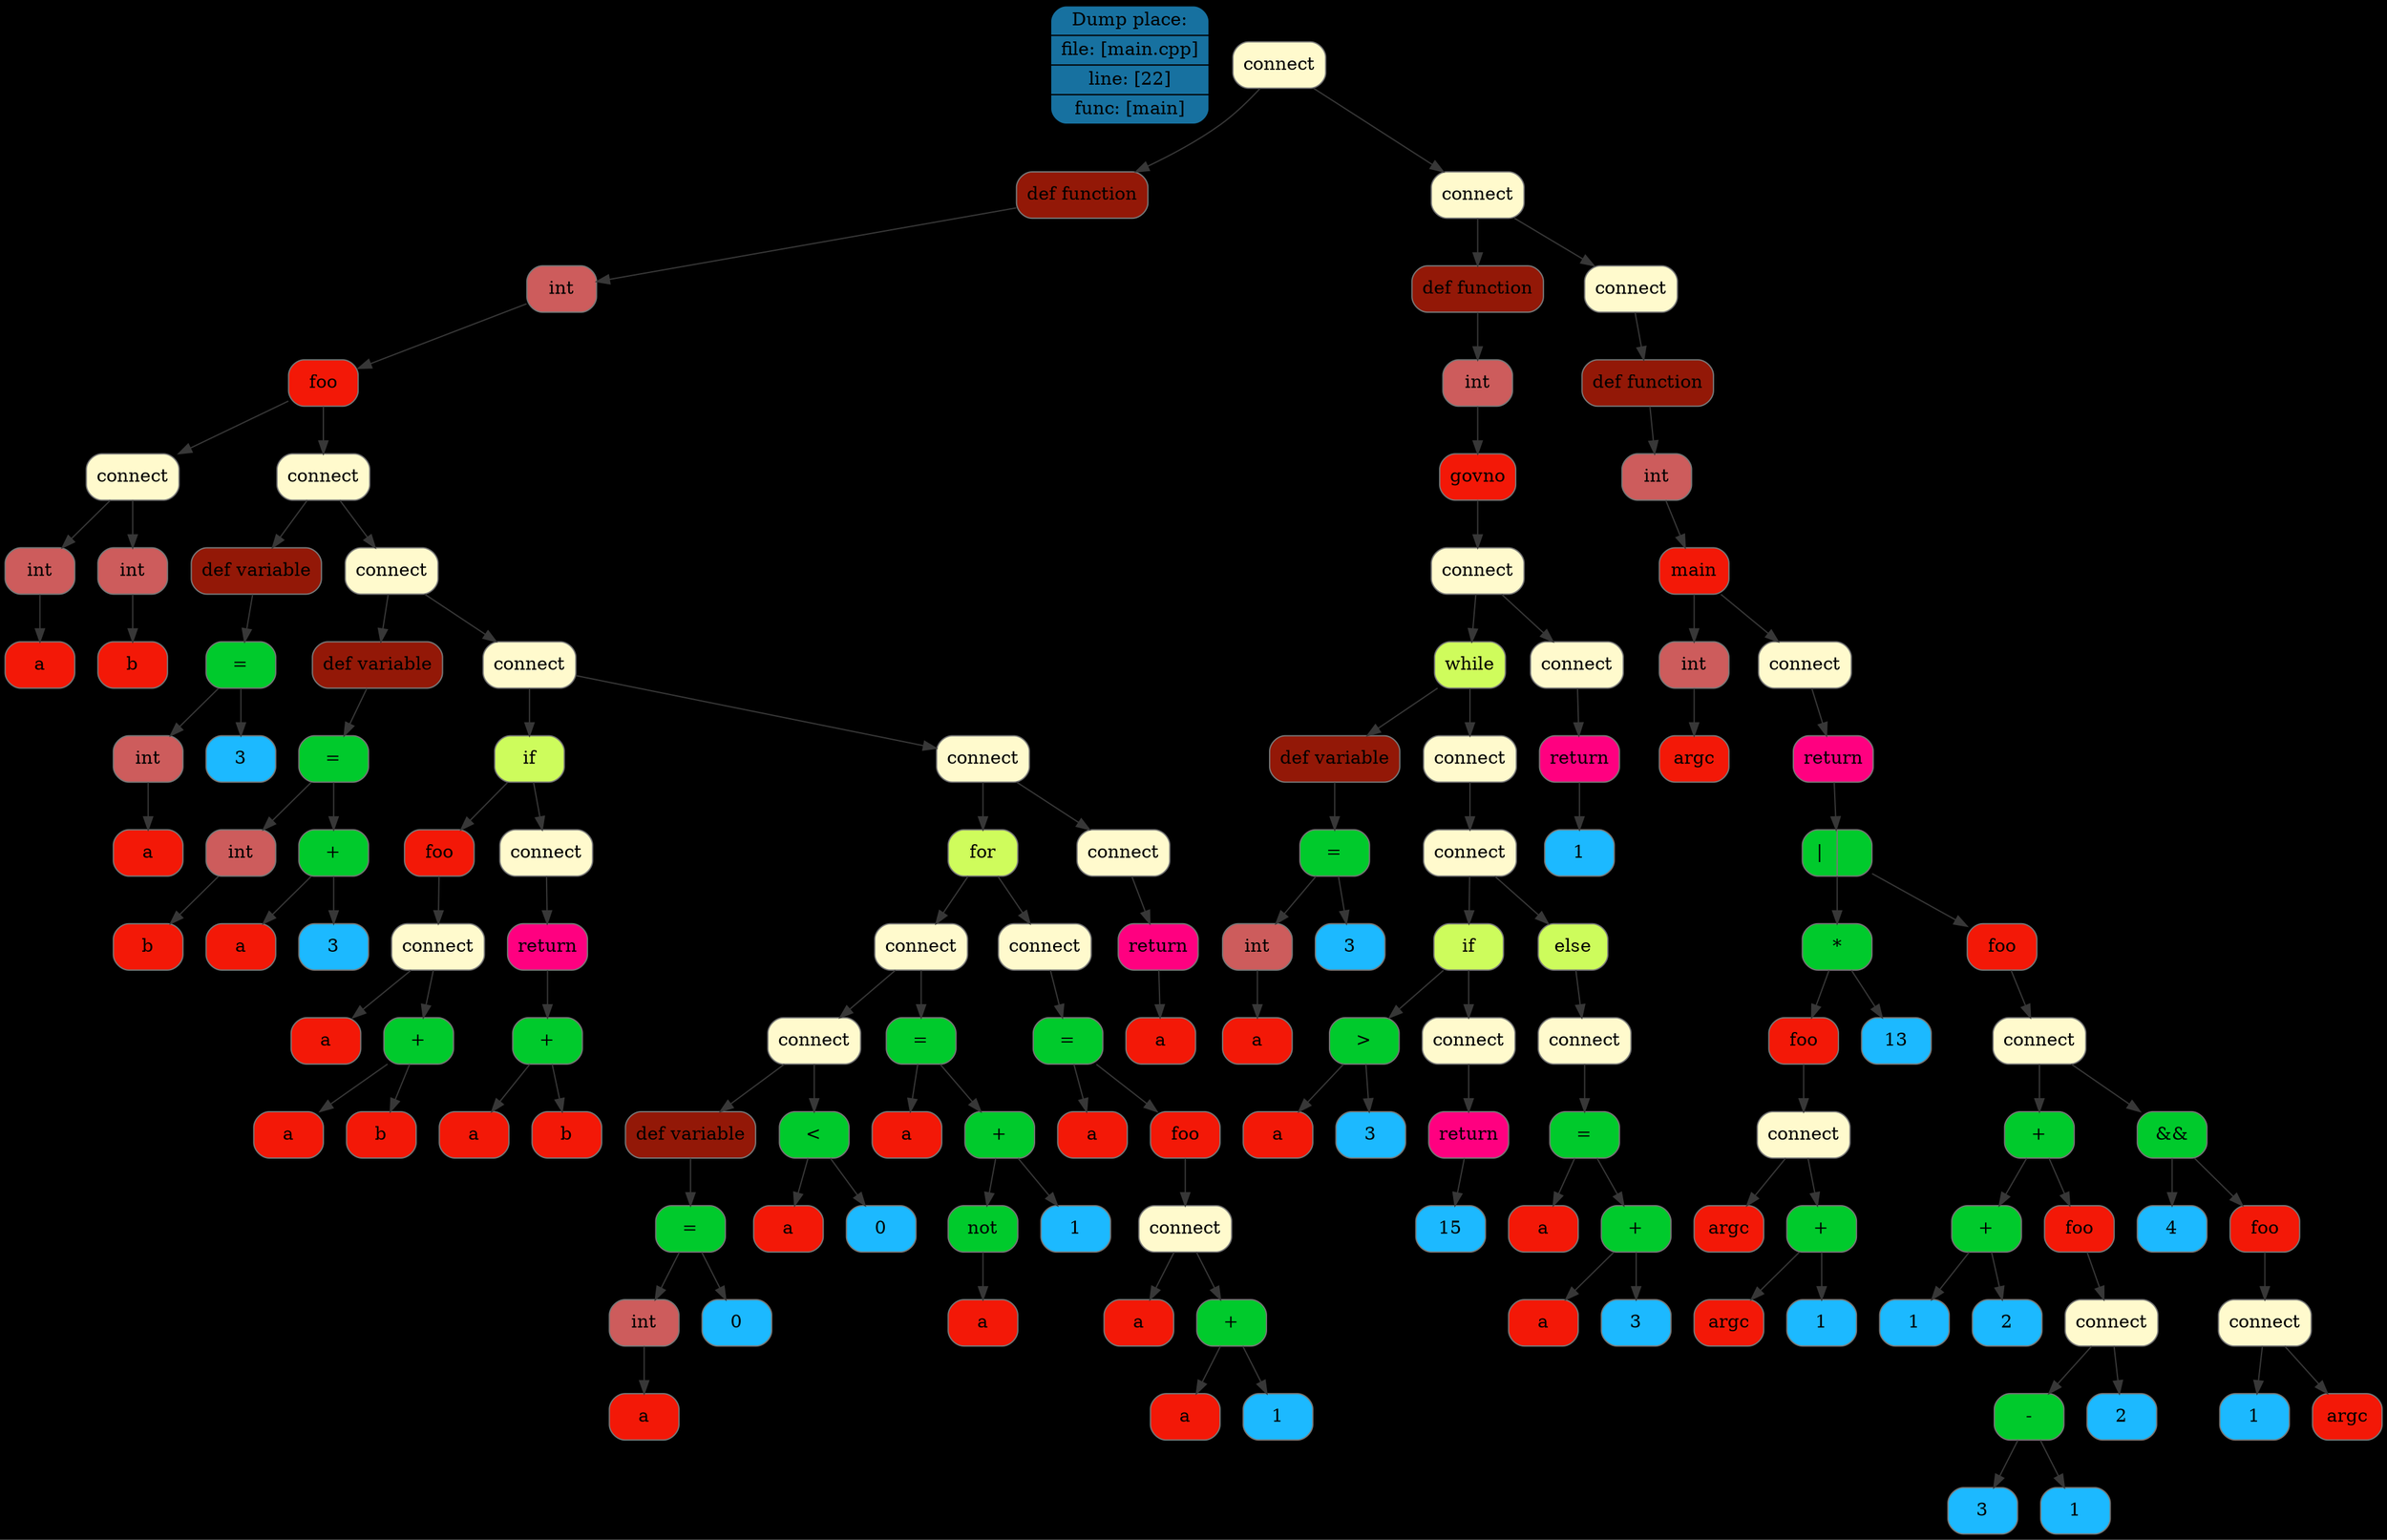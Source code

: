 digraph G{
rankdir=TB
graph [bgcolor="#000000"];
place[shape=Mrecord, style=filled, fillcolor="#1771a0", pos="0,1!",label = " { Dump place: | file: [main.cpp] | line: [22] | func: [main] } "color = "#000000"];
node0x507000003970[shape=Mrecord, style=filled, fillcolor="#FFFACD"label = "connect", color = "#777777"];
node0x507000003900[shape=Mrecord, style=filled, fillcolor="#931807"label = "def function", color = "#777777"];
node0x507000000090[shape=Mrecord, style=filled, fillcolor="#CD5C5C"label = "int", color = "#777777"];
node0x507000000100[shape=Mrecord, style=filled, fillcolor="#f31807"label = "foo", color = "#777777"];
node0x507000000330[shape=Mrecord, style=filled, fillcolor="#FFFACD"label = "connect", color = "#777777"];
node0x507000000170[shape=Mrecord, style=filled, fillcolor="#CD5C5C"label = "int", color = "#777777"];
node0x5070000001e0[shape=Mrecord, style=filled, fillcolor="#f31807"label = "a", color = "#777777"];
node0x507000000250[shape=Mrecord, style=filled, fillcolor="#CD5C5C"label = "int", color = "#777777"];
node0x5070000002c0[shape=Mrecord, style=filled, fillcolor="#f31807"label = "b", color = "#777777"];
node0x507000001c20[shape=Mrecord, style=filled, fillcolor="#FFFACD"label = "connect", color = "#777777"];
node0x507000000560[shape=Mrecord, style=filled, fillcolor="#931807"label = "def variable", color = "#777777"];
node0x5070000004f0[shape=Mrecord, style=filled, fillcolor="#00ca2c"label = "\=", color = "#777777"];
node0x5070000003a0[shape=Mrecord, style=filled, fillcolor="#CD5C5C"label = "int", color = "#777777"];
node0x507000000410[shape=Mrecord, style=filled, fillcolor="#f31807"label = "a", color = "#777777"];
node0x507000000480[shape=Mrecord, style=filled, fillcolor="#1cb9ff"label = "3", color = "#777777"];
node0x507000001bb0[shape=Mrecord, style=filled, fillcolor="#FFFACD"label = "connect", color = "#777777"];
node0x507000000870[shape=Mrecord, style=filled, fillcolor="#931807"label = "def variable", color = "#777777"];
node0x507000000800[shape=Mrecord, style=filled, fillcolor="#00ca2c"label = "\=", color = "#777777"];
node0x5070000005d0[shape=Mrecord, style=filled, fillcolor="#CD5C5C"label = "int", color = "#777777"];
node0x507000000640[shape=Mrecord, style=filled, fillcolor="#f31807"label = "b", color = "#777777"];
node0x507000000790[shape=Mrecord, style=filled, fillcolor="#00ca2c"label = "\+", color = "#777777"];
node0x5070000006b0[shape=Mrecord, style=filled, fillcolor="#f31807"label = "a", color = "#777777"];
node0x507000000720[shape=Mrecord, style=filled, fillcolor="#1cb9ff"label = "3", color = "#777777"];
node0x507000001b40[shape=Mrecord, style=filled, fillcolor="#FFFACD"label = "connect", color = "#777777"];
node0x507000000db0[shape=Mrecord, style=filled, fillcolor="#CDFC5C"label = "if", color = "#777777"];
node0x5070000008e0[shape=Mrecord, style=filled, fillcolor="#f31807"label = "foo", color = "#777777"];
node0x507000000b10[shape=Mrecord, style=filled, fillcolor="#FFFACD"label = "connect", color = "#777777"];
node0x507000000950[shape=Mrecord, style=filled, fillcolor="#f31807"label = "a", color = "#777777"];
node0x507000000aa0[shape=Mrecord, style=filled, fillcolor="#00ca2c"label = "\+", color = "#777777"];
node0x5070000009c0[shape=Mrecord, style=filled, fillcolor="#f31807"label = "a", color = "#777777"];
node0x507000000a30[shape=Mrecord, style=filled, fillcolor="#f31807"label = "b", color = "#777777"];
node0x507000000d40[shape=Mrecord, style=filled, fillcolor="#FFFACD"label = "connect", color = "#777777"];
node0x507000000cd0[shape=Mrecord, style=filled, fillcolor="#FF0080"label = "return", color = "#777777"];
node0x507000000c60[shape=Mrecord, style=filled, fillcolor="#00ca2c"label = "\+", color = "#777777"];
node0x507000000b80[shape=Mrecord, style=filled, fillcolor="#f31807"label = "a", color = "#777777"];
node0x507000000bf0[shape=Mrecord, style=filled, fillcolor="#f31807"label = "b", color = "#777777"];
node0x507000001ad0[shape=Mrecord, style=filled, fillcolor="#FFFACD"label = "connect", color = "#777777"];
node0x507000001910[shape=Mrecord, style=filled, fillcolor="#CFFC5C"label = "for", color = "#777777"];
node0x5070000018a0[shape=Mrecord, style=filled, fillcolor="#FFFACD"label = "connect", color = "#777777"];
node0x507000001830[shape=Mrecord, style=filled, fillcolor="#FFFACD"label = "connect", color = "#777777"];
node0x507000000fe0[shape=Mrecord, style=filled, fillcolor="#931807"label = "def variable", color = "#777777"];
node0x507000000f70[shape=Mrecord, style=filled, fillcolor="#00ca2c"label = "\=", color = "#777777"];
node0x507000000e20[shape=Mrecord, style=filled, fillcolor="#CD5C5C"label = "int", color = "#777777"];
node0x507000000e90[shape=Mrecord, style=filled, fillcolor="#f31807"label = "a", color = "#777777"];
node0x507000000f00[shape=Mrecord, style=filled, fillcolor="#1cb9ff"label = "0", color = "#777777"];
node0x507000001130[shape=Mrecord, style=filled, fillcolor="#00ca2c"label = "\<", color = "#777777"];
node0x507000001050[shape=Mrecord, style=filled, fillcolor="#f31807"label = "a", color = "#777777"];
node0x5070000010c0[shape=Mrecord, style=filled, fillcolor="#1cb9ff"label = "0", color = "#777777"];
node0x5070000013d0[shape=Mrecord, style=filled, fillcolor="#00ca2c"label = "\=", color = "#777777"];
node0x5070000011a0[shape=Mrecord, style=filled, fillcolor="#f31807"label = "a", color = "#777777"];
node0x507000001360[shape=Mrecord, style=filled, fillcolor="#00ca2c"label = "\+", color = "#777777"];
node0x507000001280[shape=Mrecord, style=filled, fillcolor="#00ca2c"label = "not", color = "#777777"];
node0x507000001210[shape=Mrecord, style=filled, fillcolor="#f31807"label = "a", color = "#777777"];
node0x5070000012f0[shape=Mrecord, style=filled, fillcolor="#1cb9ff"label = "1", color = "#777777"];
node0x5070000017c0[shape=Mrecord, style=filled, fillcolor="#FFFACD"label = "connect", color = "#777777"];
node0x507000001750[shape=Mrecord, style=filled, fillcolor="#00ca2c"label = "\=", color = "#777777"];
node0x507000001440[shape=Mrecord, style=filled, fillcolor="#f31807"label = "a", color = "#777777"];
node0x5070000014b0[shape=Mrecord, style=filled, fillcolor="#f31807"label = "foo", color = "#777777"];
node0x5070000016e0[shape=Mrecord, style=filled, fillcolor="#FFFACD"label = "connect", color = "#777777"];
node0x507000001520[shape=Mrecord, style=filled, fillcolor="#f31807"label = "a", color = "#777777"];
node0x507000001670[shape=Mrecord, style=filled, fillcolor="#00ca2c"label = "\+", color = "#777777"];
node0x507000001590[shape=Mrecord, style=filled, fillcolor="#f31807"label = "a", color = "#777777"];
node0x507000001600[shape=Mrecord, style=filled, fillcolor="#1cb9ff"label = "1", color = "#777777"];
node0x507000001a60[shape=Mrecord, style=filled, fillcolor="#FFFACD"label = "connect", color = "#777777"];
node0x5070000019f0[shape=Mrecord, style=filled, fillcolor="#FF0080"label = "return", color = "#777777"];
node0x507000001980[shape=Mrecord, style=filled, fillcolor="#f31807"label = "a", color = "#777777"];
node0x507000003890[shape=Mrecord, style=filled, fillcolor="#FFFACD"label = "connect", color = "#777777"];
node0x507000003820[shape=Mrecord, style=filled, fillcolor="#931807"label = "def function", color = "#777777"];
node0x507000001c90[shape=Mrecord, style=filled, fillcolor="#CD5C5C"label = "int", color = "#777777"];
node0x507000001d00[shape=Mrecord, style=filled, fillcolor="#f31807"label = "govno", color = "#777777"];
node0x507000002860[shape=Mrecord, style=filled, fillcolor="#FFFACD"label = "connect", color = "#777777"];
node0x5070000026a0[shape=Mrecord, style=filled, fillcolor="#CFFC5C"label = "while", color = "#777777"];
node0x507000001f30[shape=Mrecord, style=filled, fillcolor="#931807"label = "def variable", color = "#777777"];
node0x507000001ec0[shape=Mrecord, style=filled, fillcolor="#00ca2c"label = "\=", color = "#777777"];
node0x507000001d70[shape=Mrecord, style=filled, fillcolor="#CD5C5C"label = "int", color = "#777777"];
node0x507000001de0[shape=Mrecord, style=filled, fillcolor="#f31807"label = "a", color = "#777777"];
node0x507000001e50[shape=Mrecord, style=filled, fillcolor="#1cb9ff"label = "3", color = "#777777"];
node0x507000002630[shape=Mrecord, style=filled, fillcolor="#FFFACD"label = "connect", color = "#777777"];
node0x5070000025c0[shape=Mrecord, style=filled, fillcolor="#FFFACD"label = "connect", color = "#777777"];
node0x507000002240[shape=Mrecord, style=filled, fillcolor="#CDFC5C"label = "if", color = "#777777"];
node0x507000002080[shape=Mrecord, style=filled, fillcolor="#00ca2c"label = "\>", color = "#777777"];
node0x507000001fa0[shape=Mrecord, style=filled, fillcolor="#f31807"label = "a", color = "#777777"];
node0x507000002010[shape=Mrecord, style=filled, fillcolor="#1cb9ff"label = "3", color = "#777777"];
node0x5070000021d0[shape=Mrecord, style=filled, fillcolor="#FFFACD"label = "connect", color = "#777777"];
node0x507000002160[shape=Mrecord, style=filled, fillcolor="#FF0080"label = "return", color = "#777777"];
node0x5070000020f0[shape=Mrecord, style=filled, fillcolor="#1cb9ff"label = "15", color = "#777777"];
node0x507000002550[shape=Mrecord, style=filled, fillcolor="#CDFC5C"label = "else", color = "#777777"];
node0x5070000024e0[shape=Mrecord, style=filled, fillcolor="#FFFACD"label = "connect", color = "#777777"];
node0x507000002470[shape=Mrecord, style=filled, fillcolor="#00ca2c"label = "\=", color = "#777777"];
node0x5070000022b0[shape=Mrecord, style=filled, fillcolor="#f31807"label = "a", color = "#777777"];
node0x507000002400[shape=Mrecord, style=filled, fillcolor="#00ca2c"label = "\+", color = "#777777"];
node0x507000002320[shape=Mrecord, style=filled, fillcolor="#f31807"label = "a", color = "#777777"];
node0x507000002390[shape=Mrecord, style=filled, fillcolor="#1cb9ff"label = "3", color = "#777777"];
node0x5070000027f0[shape=Mrecord, style=filled, fillcolor="#FFFACD"label = "connect", color = "#777777"];
node0x507000002780[shape=Mrecord, style=filled, fillcolor="#FF0080"label = "return", color = "#777777"];
node0x507000002710[shape=Mrecord, style=filled, fillcolor="#1cb9ff"label = "1", color = "#777777"];
node0x5070000037b0[shape=Mrecord, style=filled, fillcolor="#FFFACD"label = "connect", color = "#777777"];
node0x507000003740[shape=Mrecord, style=filled, fillcolor="#931807"label = "def function", color = "#777777"];
node0x5070000028d0[shape=Mrecord, style=filled, fillcolor="#CD5C5C"label = "int", color = "#777777"];
node0x507000002940[shape=Mrecord, style=filled, fillcolor="#f31807"label = "main", color = "#777777"];
node0x5070000029b0[shape=Mrecord, style=filled, fillcolor="#CD5C5C"label = "int", color = "#777777"];
node0x507000002a20[shape=Mrecord, style=filled, fillcolor="#f31807"label = "argc", color = "#777777"];
node0x5070000036d0[shape=Mrecord, style=filled, fillcolor="#FFFACD"label = "connect", color = "#777777"];
node0x507000003660[shape=Mrecord, style=filled, fillcolor="#FF0080"label = "return", color = "#777777"];
node0x5070000035f0[shape=Mrecord, style=filled, fillcolor="#00ca2c"label = "\||", color = "#777777"];
node0x507000002da0[shape=Mrecord, style=filled, fillcolor="#00ca2c"label = "\*", color = "#777777"];
node0x507000002a90[shape=Mrecord, style=filled, fillcolor="#f31807"label = "foo", color = "#777777"];
node0x507000002cc0[shape=Mrecord, style=filled, fillcolor="#FFFACD"label = "connect", color = "#777777"];
node0x507000002b00[shape=Mrecord, style=filled, fillcolor="#f31807"label = "argc", color = "#777777"];
node0x507000002c50[shape=Mrecord, style=filled, fillcolor="#00ca2c"label = "\+", color = "#777777"];
node0x507000002b70[shape=Mrecord, style=filled, fillcolor="#f31807"label = "argc", color = "#777777"];
node0x507000002be0[shape=Mrecord, style=filled, fillcolor="#1cb9ff"label = "1", color = "#777777"];
node0x507000002d30[shape=Mrecord, style=filled, fillcolor="#1cb9ff"label = "13", color = "#777777"];
node0x507000002e10[shape=Mrecord, style=filled, fillcolor="#f31807"label = "foo", color = "#777777"];
node0x507000003580[shape=Mrecord, style=filled, fillcolor="#FFFACD"label = "connect", color = "#777777"];
node0x507000003270[shape=Mrecord, style=filled, fillcolor="#00ca2c"label = "\+", color = "#777777"];
node0x507000002f60[shape=Mrecord, style=filled, fillcolor="#00ca2c"label = "\+", color = "#777777"];
node0x507000002e80[shape=Mrecord, style=filled, fillcolor="#1cb9ff"label = "1", color = "#777777"];
node0x507000002ef0[shape=Mrecord, style=filled, fillcolor="#1cb9ff"label = "2", color = "#777777"];
node0x507000002fd0[shape=Mrecord, style=filled, fillcolor="#f31807"label = "foo", color = "#777777"];
node0x507000003200[shape=Mrecord, style=filled, fillcolor="#FFFACD"label = "connect", color = "#777777"];
node0x507000003120[shape=Mrecord, style=filled, fillcolor="#00ca2c"label = "\-", color = "#777777"];
node0x507000003040[shape=Mrecord, style=filled, fillcolor="#1cb9ff"label = "3", color = "#777777"];
node0x5070000030b0[shape=Mrecord, style=filled, fillcolor="#1cb9ff"label = "1", color = "#777777"];
node0x507000003190[shape=Mrecord, style=filled, fillcolor="#1cb9ff"label = "2", color = "#777777"];
node0x507000003510[shape=Mrecord, style=filled, fillcolor="#00ca2c"label = "\&&", color = "#777777"];
node0x5070000032e0[shape=Mrecord, style=filled, fillcolor="#1cb9ff"label = "4", color = "#777777"];
node0x507000003350[shape=Mrecord, style=filled, fillcolor="#f31807"label = "foo", color = "#777777"];
node0x5070000034a0[shape=Mrecord, style=filled, fillcolor="#FFFACD"label = "connect", color = "#777777"];
node0x5070000033c0[shape=Mrecord, style=filled, fillcolor="#1cb9ff"label = "1", color = "#777777"];
node0x507000003430[shape=Mrecord, style=filled, fillcolor="#f31807"label = "argc", color = "#777777"];
edge[color="#373737"];
node0x507000003970->node0x507000003900;
node0x507000003900->node0x507000000090;
node0x507000000090->node0x507000000100;
node0x507000000100->node0x507000000330;
node0x507000000330->node0x507000000170;
node0x507000000170->node0x5070000001e0;
node0x507000000330->node0x507000000250;
node0x507000000250->node0x5070000002c0;
node0x507000000100->node0x507000001c20;
node0x507000001c20->node0x507000000560;
node0x507000000560->node0x5070000004f0;
node0x5070000004f0->node0x5070000003a0;
node0x5070000003a0->node0x507000000410;
node0x5070000004f0->node0x507000000480;
node0x507000001c20->node0x507000001bb0;
node0x507000001bb0->node0x507000000870;
node0x507000000870->node0x507000000800;
node0x507000000800->node0x5070000005d0;
node0x5070000005d0->node0x507000000640;
node0x507000000800->node0x507000000790;
node0x507000000790->node0x5070000006b0;
node0x507000000790->node0x507000000720;
node0x507000001bb0->node0x507000001b40;
node0x507000001b40->node0x507000000db0;
node0x507000000db0->node0x5070000008e0;
node0x5070000008e0->node0x507000000b10;
node0x507000000b10->node0x507000000950;
node0x507000000b10->node0x507000000aa0;
node0x507000000aa0->node0x5070000009c0;
node0x507000000aa0->node0x507000000a30;
node0x507000000db0->node0x507000000d40;
node0x507000000d40->node0x507000000cd0;
node0x507000000cd0->node0x507000000c60;
node0x507000000c60->node0x507000000b80;
node0x507000000c60->node0x507000000bf0;
node0x507000001b40->node0x507000001ad0;
node0x507000001ad0->node0x507000001910;
node0x507000001910->node0x5070000018a0;
node0x5070000018a0->node0x507000001830;
node0x507000001830->node0x507000000fe0;
node0x507000000fe0->node0x507000000f70;
node0x507000000f70->node0x507000000e20;
node0x507000000e20->node0x507000000e90;
node0x507000000f70->node0x507000000f00;
node0x507000001830->node0x507000001130;
node0x507000001130->node0x507000001050;
node0x507000001130->node0x5070000010c0;
node0x5070000018a0->node0x5070000013d0;
node0x5070000013d0->node0x5070000011a0;
node0x5070000013d0->node0x507000001360;
node0x507000001360->node0x507000001280;
node0x507000001280->node0x507000001210;
node0x507000001360->node0x5070000012f0;
node0x507000001910->node0x5070000017c0;
node0x5070000017c0->node0x507000001750;
node0x507000001750->node0x507000001440;
node0x507000001750->node0x5070000014b0;
node0x5070000014b0->node0x5070000016e0;
node0x5070000016e0->node0x507000001520;
node0x5070000016e0->node0x507000001670;
node0x507000001670->node0x507000001590;
node0x507000001670->node0x507000001600;
node0x507000001ad0->node0x507000001a60;
node0x507000001a60->node0x5070000019f0;
node0x5070000019f0->node0x507000001980;
node0x507000003970->node0x507000003890;
node0x507000003890->node0x507000003820;
node0x507000003820->node0x507000001c90;
node0x507000001c90->node0x507000001d00;
node0x507000001d00->node0x507000002860;
node0x507000002860->node0x5070000026a0;
node0x5070000026a0->node0x507000001f30;
node0x507000001f30->node0x507000001ec0;
node0x507000001ec0->node0x507000001d70;
node0x507000001d70->node0x507000001de0;
node0x507000001ec0->node0x507000001e50;
node0x5070000026a0->node0x507000002630;
node0x507000002630->node0x5070000025c0;
node0x5070000025c0->node0x507000002240;
node0x507000002240->node0x507000002080;
node0x507000002080->node0x507000001fa0;
node0x507000002080->node0x507000002010;
node0x507000002240->node0x5070000021d0;
node0x5070000021d0->node0x507000002160;
node0x507000002160->node0x5070000020f0;
node0x5070000025c0->node0x507000002550;
node0x507000002550->node0x5070000024e0;
node0x5070000024e0->node0x507000002470;
node0x507000002470->node0x5070000022b0;
node0x507000002470->node0x507000002400;
node0x507000002400->node0x507000002320;
node0x507000002400->node0x507000002390;
node0x507000002860->node0x5070000027f0;
node0x5070000027f0->node0x507000002780;
node0x507000002780->node0x507000002710;
node0x507000003890->node0x5070000037b0;
node0x5070000037b0->node0x507000003740;
node0x507000003740->node0x5070000028d0;
node0x5070000028d0->node0x507000002940;
node0x507000002940->node0x5070000029b0;
node0x5070000029b0->node0x507000002a20;
node0x507000002940->node0x5070000036d0;
node0x5070000036d0->node0x507000003660;
node0x507000003660->node0x5070000035f0;
node0x5070000035f0->node0x507000002da0;
node0x507000002da0->node0x507000002a90;
node0x507000002a90->node0x507000002cc0;
node0x507000002cc0->node0x507000002b00;
node0x507000002cc0->node0x507000002c50;
node0x507000002c50->node0x507000002b70;
node0x507000002c50->node0x507000002be0;
node0x507000002da0->node0x507000002d30;
node0x5070000035f0->node0x507000002e10;
node0x507000002e10->node0x507000003580;
node0x507000003580->node0x507000003270;
node0x507000003270->node0x507000002f60;
node0x507000002f60->node0x507000002e80;
node0x507000002f60->node0x507000002ef0;
node0x507000003270->node0x507000002fd0;
node0x507000002fd0->node0x507000003200;
node0x507000003200->node0x507000003120;
node0x507000003120->node0x507000003040;
node0x507000003120->node0x5070000030b0;
node0x507000003200->node0x507000003190;
node0x507000003580->node0x507000003510;
node0x507000003510->node0x5070000032e0;
node0x507000003510->node0x507000003350;
node0x507000003350->node0x5070000034a0;
node0x5070000034a0->node0x5070000033c0;
node0x5070000034a0->node0x507000003430;
}
